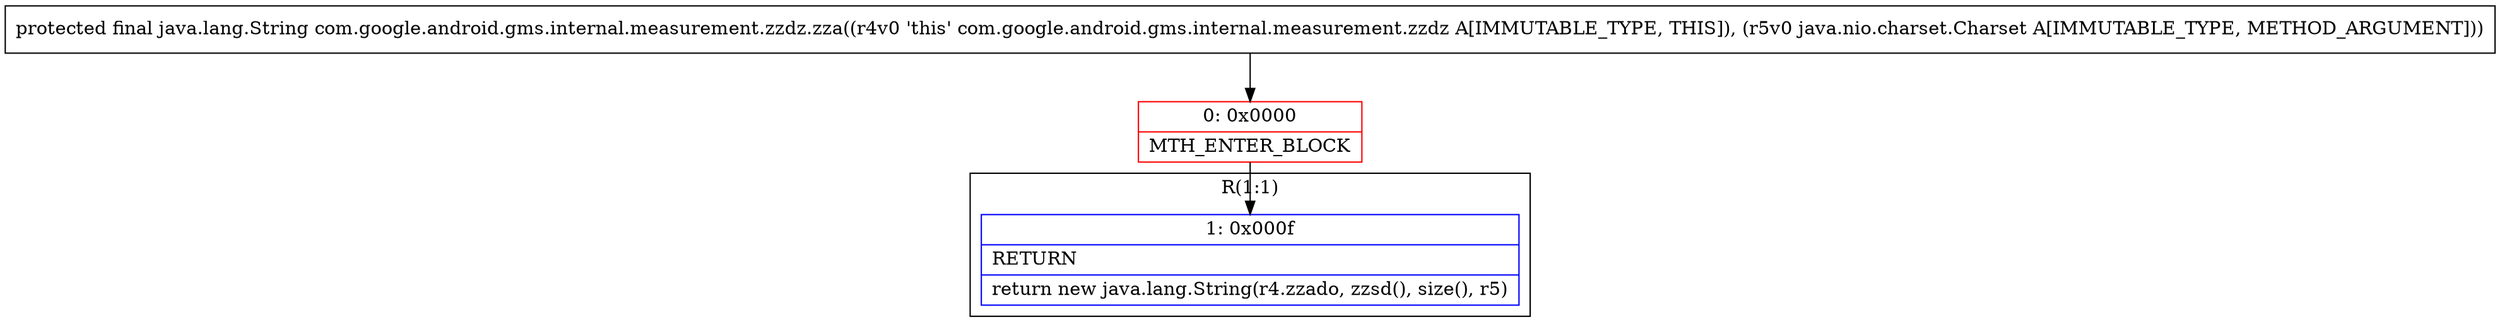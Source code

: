 digraph "CFG forcom.google.android.gms.internal.measurement.zzdz.zza(Ljava\/nio\/charset\/Charset;)Ljava\/lang\/String;" {
subgraph cluster_Region_1965443649 {
label = "R(1:1)";
node [shape=record,color=blue];
Node_1 [shape=record,label="{1\:\ 0x000f|RETURN\l|return new java.lang.String(r4.zzado, zzsd(), size(), r5)\l}"];
}
Node_0 [shape=record,color=red,label="{0\:\ 0x0000|MTH_ENTER_BLOCK\l}"];
MethodNode[shape=record,label="{protected final java.lang.String com.google.android.gms.internal.measurement.zzdz.zza((r4v0 'this' com.google.android.gms.internal.measurement.zzdz A[IMMUTABLE_TYPE, THIS]), (r5v0 java.nio.charset.Charset A[IMMUTABLE_TYPE, METHOD_ARGUMENT])) }"];
MethodNode -> Node_0;
Node_0 -> Node_1;
}

